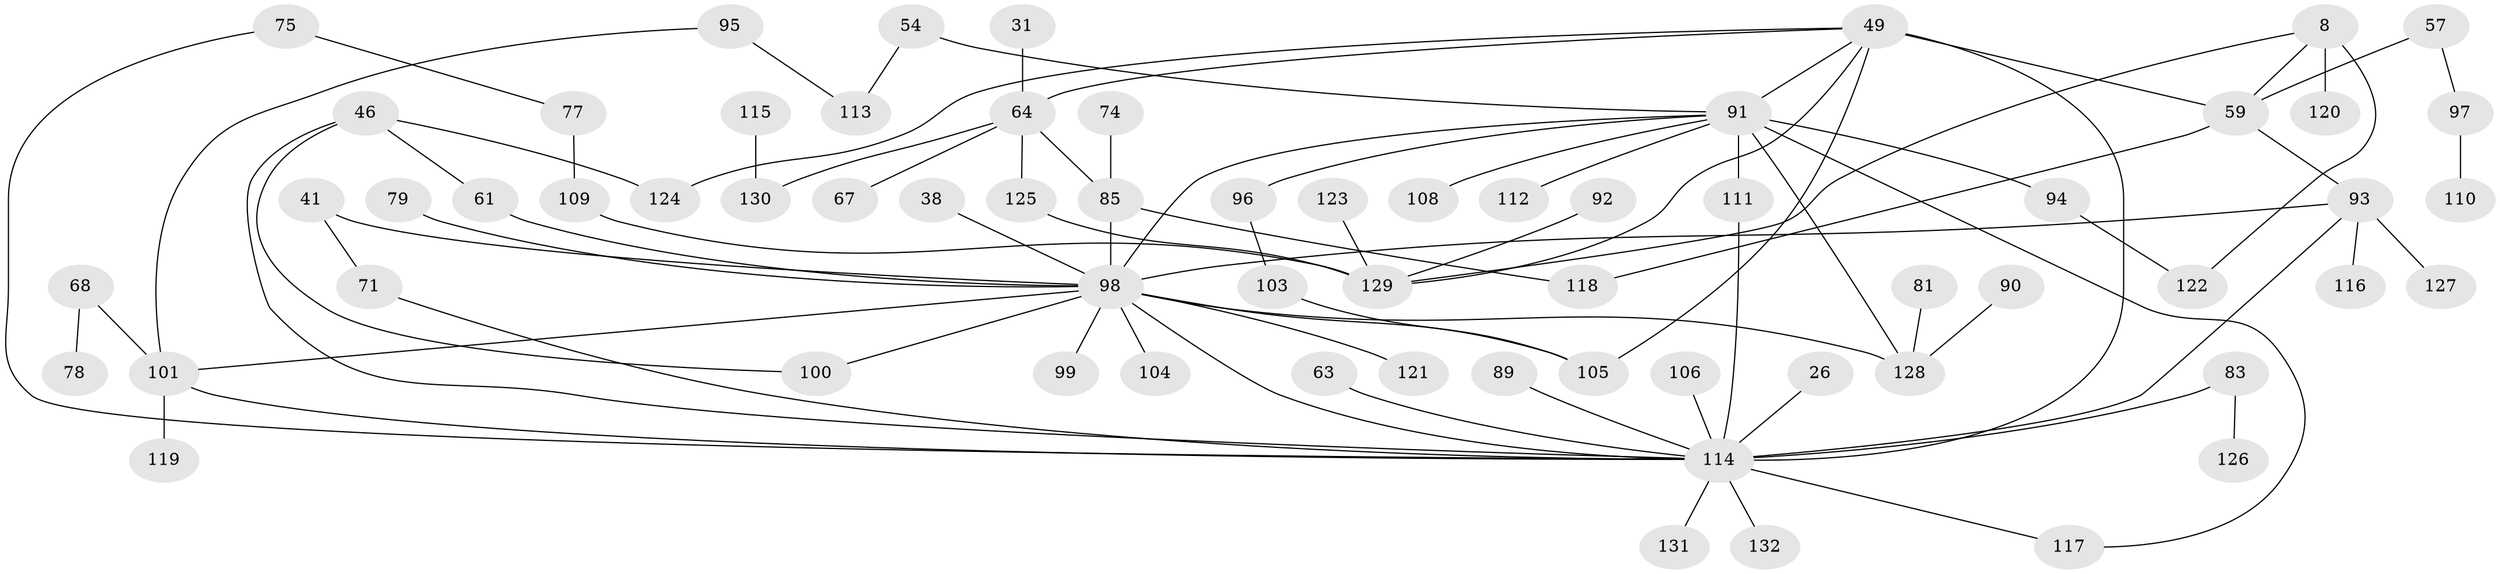 // original degree distribution, {6: 0.03787878787878788, 2: 0.3712121212121212, 4: 0.09848484848484848, 5: 0.06060606060606061, 8: 0.007575757575757576, 3: 0.15151515151515152, 7: 0.007575757575757576, 1: 0.26515151515151514}
// Generated by graph-tools (version 1.1) at 2025/41/03/09/25 04:41:02]
// undirected, 66 vertices, 85 edges
graph export_dot {
graph [start="1"]
  node [color=gray90,style=filled];
  8;
  26;
  31;
  38;
  41;
  46;
  49 [super="+2+28"];
  54;
  57 [super="+13"];
  59 [super="+5+48"];
  61;
  63;
  64 [super="+14+23"];
  67;
  68;
  71;
  74;
  75;
  77;
  78;
  79;
  81;
  83 [super="+50"];
  85 [super="+72+69"];
  89;
  90;
  91 [super="+45+17"];
  92;
  93 [super="+70"];
  94;
  95;
  96;
  97;
  98 [super="+11+19+24+42+58"];
  99;
  100;
  101 [super="+88+40"];
  103;
  104;
  105 [super="+87"];
  106;
  108;
  109;
  110;
  111 [super="+35+102"];
  112;
  113;
  114 [super="+73+82"];
  115;
  116;
  117 [super="+62"];
  118;
  119;
  120 [super="+32"];
  121;
  122;
  123;
  124;
  125;
  126;
  127;
  128 [super="+44"];
  129 [super="+66+84+86"];
  130 [super="+107"];
  131;
  132;
  8 -- 122;
  8 -- 120 [weight=2];
  8 -- 59;
  8 -- 129;
  26 -- 114;
  31 -- 64;
  38 -- 98;
  41 -- 71;
  41 -- 98;
  46 -- 61;
  46 -- 100;
  46 -- 124;
  46 -- 114;
  49 -- 114 [weight=4];
  49 -- 59 [weight=2];
  49 -- 64 [weight=2];
  49 -- 124;
  49 -- 91 [weight=3];
  49 -- 129;
  49 -- 105;
  54 -- 113;
  54 -- 91;
  57 -- 97;
  57 -- 59;
  59 -- 93;
  59 -- 118;
  61 -- 98;
  63 -- 114;
  64 -- 67;
  64 -- 125;
  64 -- 85;
  64 -- 130;
  68 -- 78;
  68 -- 101;
  71 -- 114;
  74 -- 85;
  75 -- 77;
  75 -- 114;
  77 -- 109;
  79 -- 98;
  81 -- 128;
  83 -- 126;
  83 -- 114;
  85 -- 98 [weight=3];
  85 -- 118;
  89 -- 114;
  90 -- 128;
  91 -- 112;
  91 -- 96;
  91 -- 98;
  91 -- 108;
  91 -- 94;
  91 -- 128;
  91 -- 117;
  91 -- 111 [weight=3];
  92 -- 129;
  93 -- 116;
  93 -- 114;
  93 -- 98;
  93 -- 127;
  94 -- 122;
  95 -- 113;
  95 -- 101;
  96 -- 103;
  97 -- 110;
  98 -- 128 [weight=2];
  98 -- 100;
  98 -- 101;
  98 -- 99;
  98 -- 121;
  98 -- 114 [weight=2];
  98 -- 104;
  98 -- 105;
  101 -- 119;
  101 -- 114;
  103 -- 105;
  106 -- 114;
  109 -- 129;
  111 -- 114;
  114 -- 132;
  114 -- 131;
  114 -- 117;
  115 -- 130;
  123 -- 129;
  125 -- 129;
}
